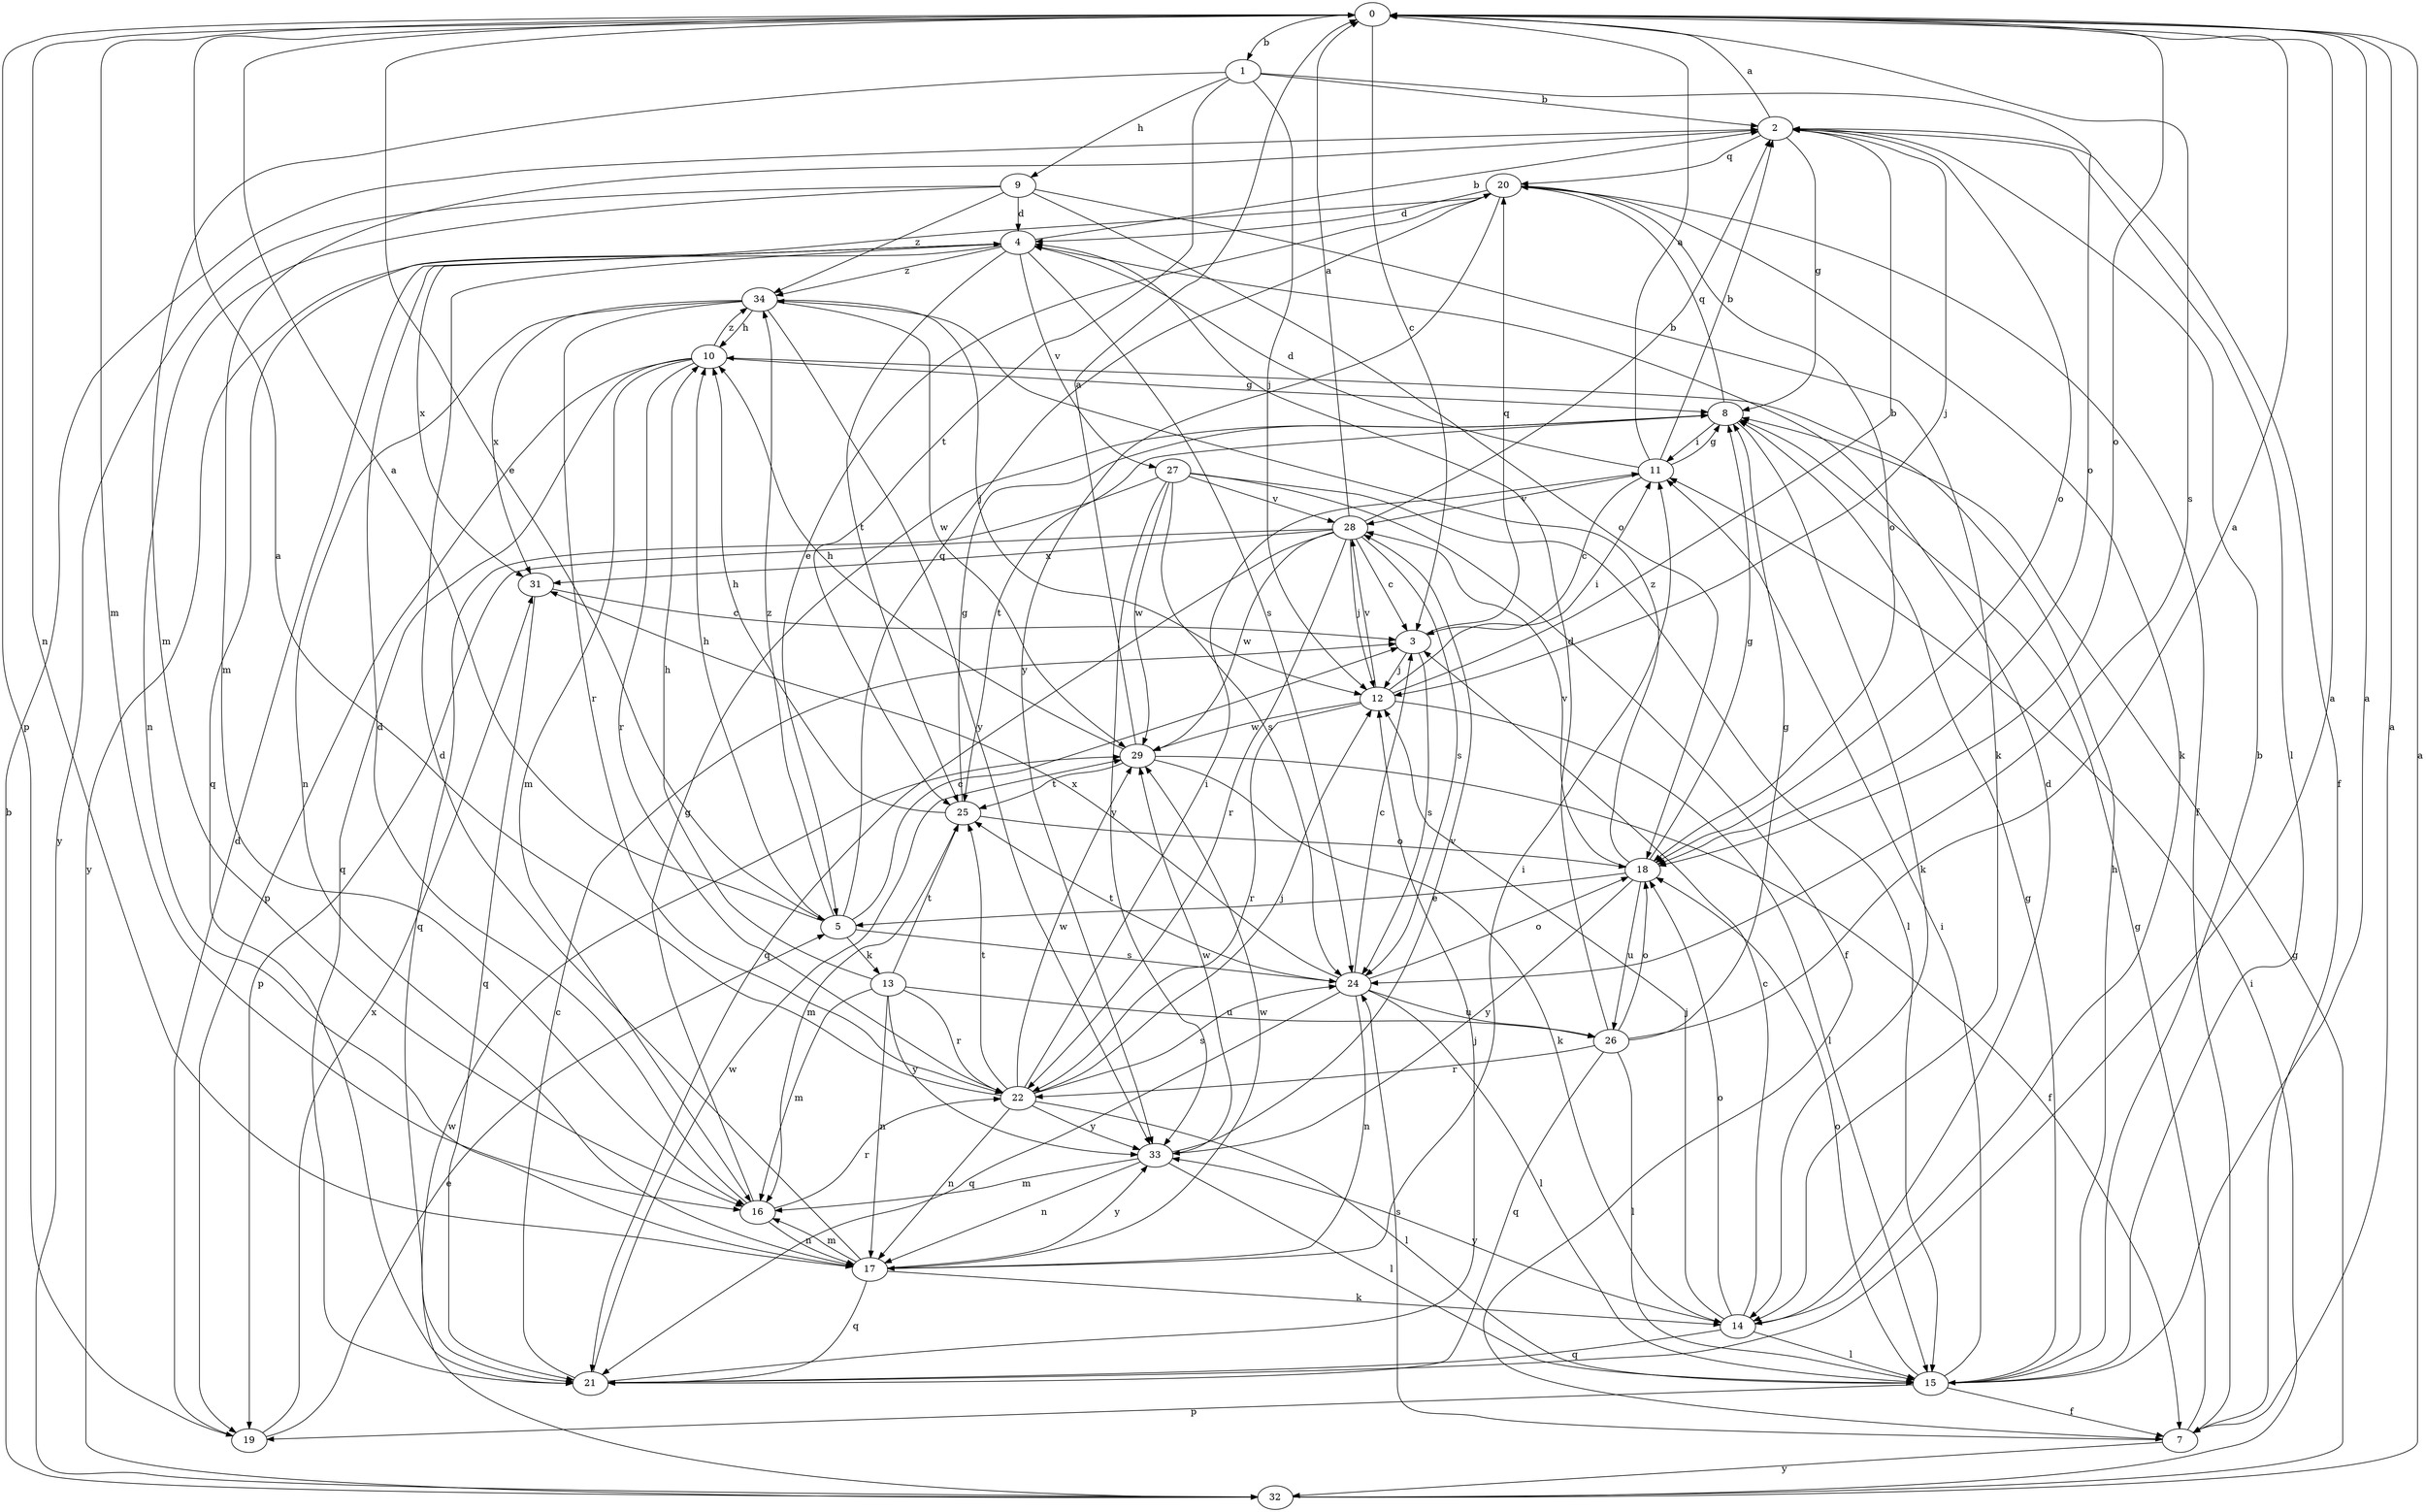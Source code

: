 strict digraph  {
0;
1;
2;
3;
4;
5;
7;
8;
9;
10;
11;
12;
13;
14;
15;
16;
17;
18;
19;
20;
21;
22;
24;
25;
26;
27;
28;
29;
31;
32;
33;
34;
0 -> 1  [label=b];
0 -> 3  [label=c];
0 -> 5  [label=e];
0 -> 16  [label=m];
0 -> 17  [label=n];
0 -> 18  [label=o];
0 -> 19  [label=p];
0 -> 24  [label=s];
1 -> 2  [label=b];
1 -> 9  [label=h];
1 -> 12  [label=j];
1 -> 16  [label=m];
1 -> 18  [label=o];
1 -> 25  [label=t];
2 -> 0  [label=a];
2 -> 7  [label=f];
2 -> 8  [label=g];
2 -> 12  [label=j];
2 -> 15  [label=l];
2 -> 16  [label=m];
2 -> 18  [label=o];
2 -> 20  [label=q];
3 -> 12  [label=j];
3 -> 20  [label=q];
3 -> 24  [label=s];
4 -> 2  [label=b];
4 -> 24  [label=s];
4 -> 25  [label=t];
4 -> 27  [label=v];
4 -> 31  [label=x];
4 -> 32  [label=y];
4 -> 34  [label=z];
5 -> 0  [label=a];
5 -> 3  [label=c];
5 -> 10  [label=h];
5 -> 13  [label=k];
5 -> 20  [label=q];
5 -> 24  [label=s];
5 -> 34  [label=z];
7 -> 0  [label=a];
7 -> 8  [label=g];
7 -> 24  [label=s];
7 -> 32  [label=y];
8 -> 11  [label=i];
8 -> 14  [label=k];
8 -> 20  [label=q];
8 -> 25  [label=t];
9 -> 4  [label=d];
9 -> 14  [label=k];
9 -> 17  [label=n];
9 -> 18  [label=o];
9 -> 32  [label=y];
9 -> 34  [label=z];
10 -> 8  [label=g];
10 -> 16  [label=m];
10 -> 19  [label=p];
10 -> 21  [label=q];
10 -> 22  [label=r];
10 -> 34  [label=z];
11 -> 0  [label=a];
11 -> 2  [label=b];
11 -> 3  [label=c];
11 -> 4  [label=d];
11 -> 8  [label=g];
11 -> 28  [label=v];
12 -> 2  [label=b];
12 -> 11  [label=i];
12 -> 15  [label=l];
12 -> 22  [label=r];
12 -> 28  [label=v];
12 -> 29  [label=w];
13 -> 10  [label=h];
13 -> 16  [label=m];
13 -> 17  [label=n];
13 -> 22  [label=r];
13 -> 25  [label=t];
13 -> 26  [label=u];
13 -> 33  [label=y];
14 -> 3  [label=c];
14 -> 4  [label=d];
14 -> 12  [label=j];
14 -> 15  [label=l];
14 -> 18  [label=o];
14 -> 21  [label=q];
14 -> 33  [label=y];
15 -> 0  [label=a];
15 -> 2  [label=b];
15 -> 7  [label=f];
15 -> 8  [label=g];
15 -> 10  [label=h];
15 -> 11  [label=i];
15 -> 18  [label=o];
15 -> 19  [label=p];
16 -> 4  [label=d];
16 -> 8  [label=g];
16 -> 17  [label=n];
16 -> 22  [label=r];
17 -> 4  [label=d];
17 -> 11  [label=i];
17 -> 14  [label=k];
17 -> 16  [label=m];
17 -> 21  [label=q];
17 -> 29  [label=w];
17 -> 33  [label=y];
18 -> 5  [label=e];
18 -> 8  [label=g];
18 -> 26  [label=u];
18 -> 28  [label=v];
18 -> 33  [label=y];
18 -> 34  [label=z];
19 -> 4  [label=d];
19 -> 5  [label=e];
19 -> 31  [label=x];
20 -> 4  [label=d];
20 -> 5  [label=e];
20 -> 7  [label=f];
20 -> 14  [label=k];
20 -> 18  [label=o];
20 -> 21  [label=q];
20 -> 33  [label=y];
21 -> 0  [label=a];
21 -> 3  [label=c];
21 -> 12  [label=j];
21 -> 29  [label=w];
22 -> 0  [label=a];
22 -> 11  [label=i];
22 -> 12  [label=j];
22 -> 15  [label=l];
22 -> 17  [label=n];
22 -> 24  [label=s];
22 -> 25  [label=t];
22 -> 29  [label=w];
22 -> 33  [label=y];
24 -> 3  [label=c];
24 -> 15  [label=l];
24 -> 17  [label=n];
24 -> 18  [label=o];
24 -> 21  [label=q];
24 -> 25  [label=t];
24 -> 26  [label=u];
24 -> 31  [label=x];
25 -> 8  [label=g];
25 -> 10  [label=h];
25 -> 16  [label=m];
25 -> 18  [label=o];
26 -> 0  [label=a];
26 -> 4  [label=d];
26 -> 8  [label=g];
26 -> 15  [label=l];
26 -> 18  [label=o];
26 -> 21  [label=q];
26 -> 22  [label=r];
27 -> 7  [label=f];
27 -> 15  [label=l];
27 -> 21  [label=q];
27 -> 24  [label=s];
27 -> 28  [label=v];
27 -> 29  [label=w];
27 -> 33  [label=y];
28 -> 0  [label=a];
28 -> 2  [label=b];
28 -> 3  [label=c];
28 -> 12  [label=j];
28 -> 19  [label=p];
28 -> 21  [label=q];
28 -> 22  [label=r];
28 -> 24  [label=s];
28 -> 29  [label=w];
28 -> 31  [label=x];
29 -> 0  [label=a];
29 -> 7  [label=f];
29 -> 10  [label=h];
29 -> 14  [label=k];
29 -> 25  [label=t];
31 -> 3  [label=c];
31 -> 21  [label=q];
32 -> 0  [label=a];
32 -> 2  [label=b];
32 -> 8  [label=g];
32 -> 11  [label=i];
32 -> 29  [label=w];
33 -> 15  [label=l];
33 -> 16  [label=m];
33 -> 17  [label=n];
33 -> 28  [label=v];
33 -> 29  [label=w];
34 -> 10  [label=h];
34 -> 12  [label=j];
34 -> 17  [label=n];
34 -> 22  [label=r];
34 -> 29  [label=w];
34 -> 31  [label=x];
34 -> 33  [label=y];
}
